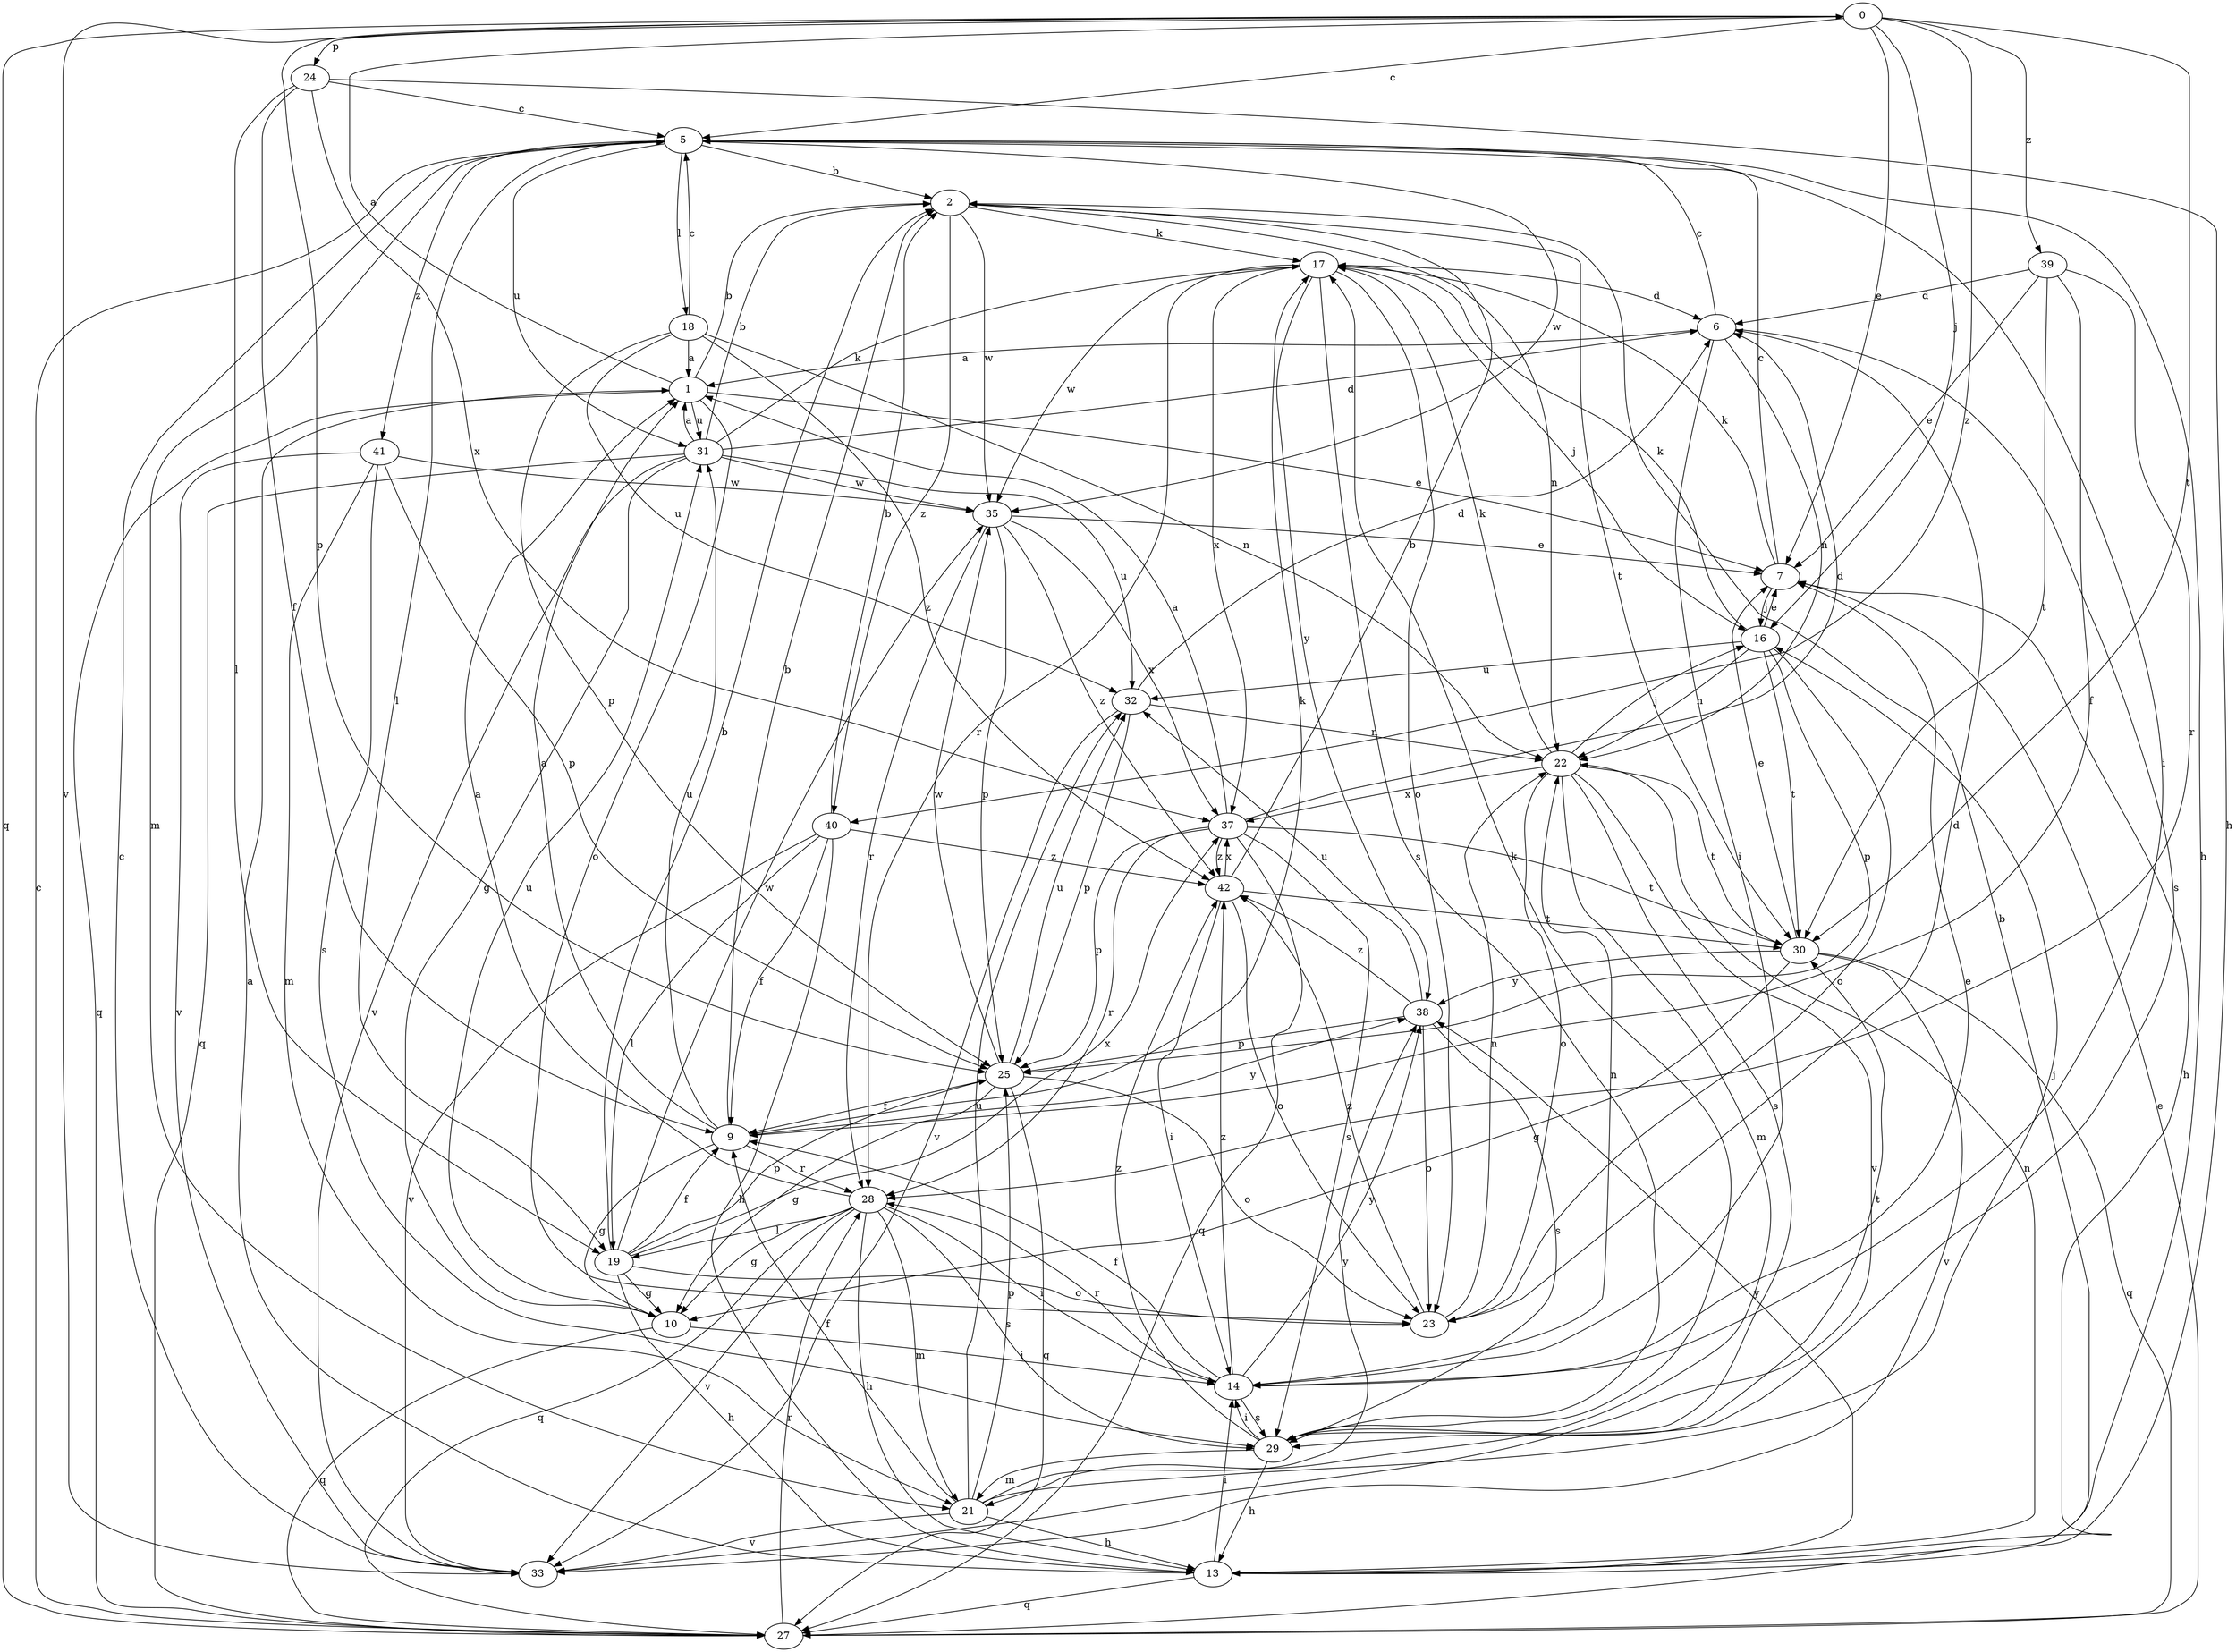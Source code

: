 strict digraph  {
0;
1;
2;
5;
6;
7;
9;
10;
13;
14;
16;
17;
18;
19;
21;
22;
23;
24;
25;
27;
28;
29;
30;
31;
32;
33;
35;
37;
38;
39;
40;
41;
42;
0 -> 5  [label=c];
0 -> 7  [label=e];
0 -> 16  [label=j];
0 -> 24  [label=p];
0 -> 25  [label=p];
0 -> 27  [label=q];
0 -> 30  [label=t];
0 -> 33  [label=v];
0 -> 39  [label=z];
0 -> 40  [label=z];
1 -> 0  [label=a];
1 -> 2  [label=b];
1 -> 7  [label=e];
1 -> 23  [label=o];
1 -> 27  [label=q];
1 -> 31  [label=u];
2 -> 17  [label=k];
2 -> 22  [label=n];
2 -> 30  [label=t];
2 -> 35  [label=w];
2 -> 40  [label=z];
5 -> 2  [label=b];
5 -> 13  [label=h];
5 -> 14  [label=i];
5 -> 18  [label=l];
5 -> 19  [label=l];
5 -> 21  [label=m];
5 -> 31  [label=u];
5 -> 35  [label=w];
5 -> 41  [label=z];
6 -> 1  [label=a];
6 -> 5  [label=c];
6 -> 14  [label=i];
6 -> 22  [label=n];
6 -> 29  [label=s];
7 -> 5  [label=c];
7 -> 13  [label=h];
7 -> 16  [label=j];
7 -> 17  [label=k];
9 -> 1  [label=a];
9 -> 2  [label=b];
9 -> 10  [label=g];
9 -> 17  [label=k];
9 -> 28  [label=r];
9 -> 31  [label=u];
9 -> 38  [label=y];
10 -> 14  [label=i];
10 -> 27  [label=q];
10 -> 31  [label=u];
13 -> 1  [label=a];
13 -> 14  [label=i];
13 -> 22  [label=n];
13 -> 27  [label=q];
13 -> 38  [label=y];
14 -> 7  [label=e];
14 -> 9  [label=f];
14 -> 22  [label=n];
14 -> 28  [label=r];
14 -> 29  [label=s];
14 -> 38  [label=y];
14 -> 42  [label=z];
16 -> 7  [label=e];
16 -> 17  [label=k];
16 -> 22  [label=n];
16 -> 23  [label=o];
16 -> 25  [label=p];
16 -> 30  [label=t];
16 -> 32  [label=u];
17 -> 6  [label=d];
17 -> 16  [label=j];
17 -> 23  [label=o];
17 -> 28  [label=r];
17 -> 29  [label=s];
17 -> 35  [label=w];
17 -> 37  [label=x];
17 -> 38  [label=y];
18 -> 1  [label=a];
18 -> 5  [label=c];
18 -> 22  [label=n];
18 -> 25  [label=p];
18 -> 32  [label=u];
18 -> 42  [label=z];
19 -> 2  [label=b];
19 -> 9  [label=f];
19 -> 10  [label=g];
19 -> 13  [label=h];
19 -> 23  [label=o];
19 -> 25  [label=p];
19 -> 35  [label=w];
19 -> 37  [label=x];
21 -> 9  [label=f];
21 -> 13  [label=h];
21 -> 16  [label=j];
21 -> 25  [label=p];
21 -> 32  [label=u];
21 -> 33  [label=v];
21 -> 38  [label=y];
22 -> 16  [label=j];
22 -> 17  [label=k];
22 -> 21  [label=m];
22 -> 23  [label=o];
22 -> 29  [label=s];
22 -> 30  [label=t];
22 -> 33  [label=v];
22 -> 37  [label=x];
23 -> 6  [label=d];
23 -> 22  [label=n];
23 -> 42  [label=z];
24 -> 5  [label=c];
24 -> 9  [label=f];
24 -> 13  [label=h];
24 -> 19  [label=l];
24 -> 37  [label=x];
25 -> 9  [label=f];
25 -> 10  [label=g];
25 -> 23  [label=o];
25 -> 27  [label=q];
25 -> 32  [label=u];
25 -> 35  [label=w];
27 -> 2  [label=b];
27 -> 5  [label=c];
27 -> 7  [label=e];
27 -> 28  [label=r];
28 -> 1  [label=a];
28 -> 10  [label=g];
28 -> 13  [label=h];
28 -> 14  [label=i];
28 -> 19  [label=l];
28 -> 21  [label=m];
28 -> 27  [label=q];
28 -> 29  [label=s];
28 -> 33  [label=v];
29 -> 13  [label=h];
29 -> 14  [label=i];
29 -> 17  [label=k];
29 -> 21  [label=m];
29 -> 30  [label=t];
29 -> 42  [label=z];
30 -> 7  [label=e];
30 -> 10  [label=g];
30 -> 27  [label=q];
30 -> 33  [label=v];
30 -> 38  [label=y];
31 -> 1  [label=a];
31 -> 2  [label=b];
31 -> 6  [label=d];
31 -> 10  [label=g];
31 -> 17  [label=k];
31 -> 27  [label=q];
31 -> 32  [label=u];
31 -> 33  [label=v];
31 -> 35  [label=w];
32 -> 6  [label=d];
32 -> 22  [label=n];
32 -> 25  [label=p];
32 -> 33  [label=v];
33 -> 5  [label=c];
35 -> 7  [label=e];
35 -> 25  [label=p];
35 -> 28  [label=r];
35 -> 37  [label=x];
35 -> 42  [label=z];
37 -> 1  [label=a];
37 -> 6  [label=d];
37 -> 25  [label=p];
37 -> 27  [label=q];
37 -> 28  [label=r];
37 -> 29  [label=s];
37 -> 30  [label=t];
37 -> 42  [label=z];
38 -> 23  [label=o];
38 -> 25  [label=p];
38 -> 29  [label=s];
38 -> 32  [label=u];
38 -> 42  [label=z];
39 -> 6  [label=d];
39 -> 7  [label=e];
39 -> 9  [label=f];
39 -> 28  [label=r];
39 -> 30  [label=t];
40 -> 2  [label=b];
40 -> 9  [label=f];
40 -> 13  [label=h];
40 -> 19  [label=l];
40 -> 33  [label=v];
40 -> 42  [label=z];
41 -> 21  [label=m];
41 -> 25  [label=p];
41 -> 29  [label=s];
41 -> 33  [label=v];
41 -> 35  [label=w];
42 -> 2  [label=b];
42 -> 14  [label=i];
42 -> 23  [label=o];
42 -> 30  [label=t];
42 -> 37  [label=x];
}
